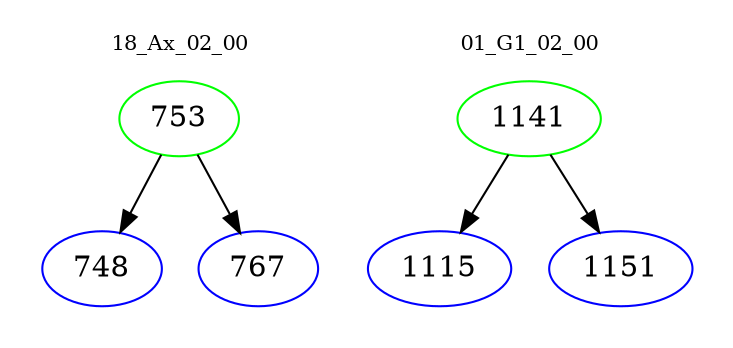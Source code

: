 digraph{
subgraph cluster_0 {
color = white
label = "18_Ax_02_00";
fontsize=10;
T0_753 [label="753", color="green"]
T0_753 -> T0_748 [color="black"]
T0_748 [label="748", color="blue"]
T0_753 -> T0_767 [color="black"]
T0_767 [label="767", color="blue"]
}
subgraph cluster_1 {
color = white
label = "01_G1_02_00";
fontsize=10;
T1_1141 [label="1141", color="green"]
T1_1141 -> T1_1115 [color="black"]
T1_1115 [label="1115", color="blue"]
T1_1141 -> T1_1151 [color="black"]
T1_1151 [label="1151", color="blue"]
}
}

